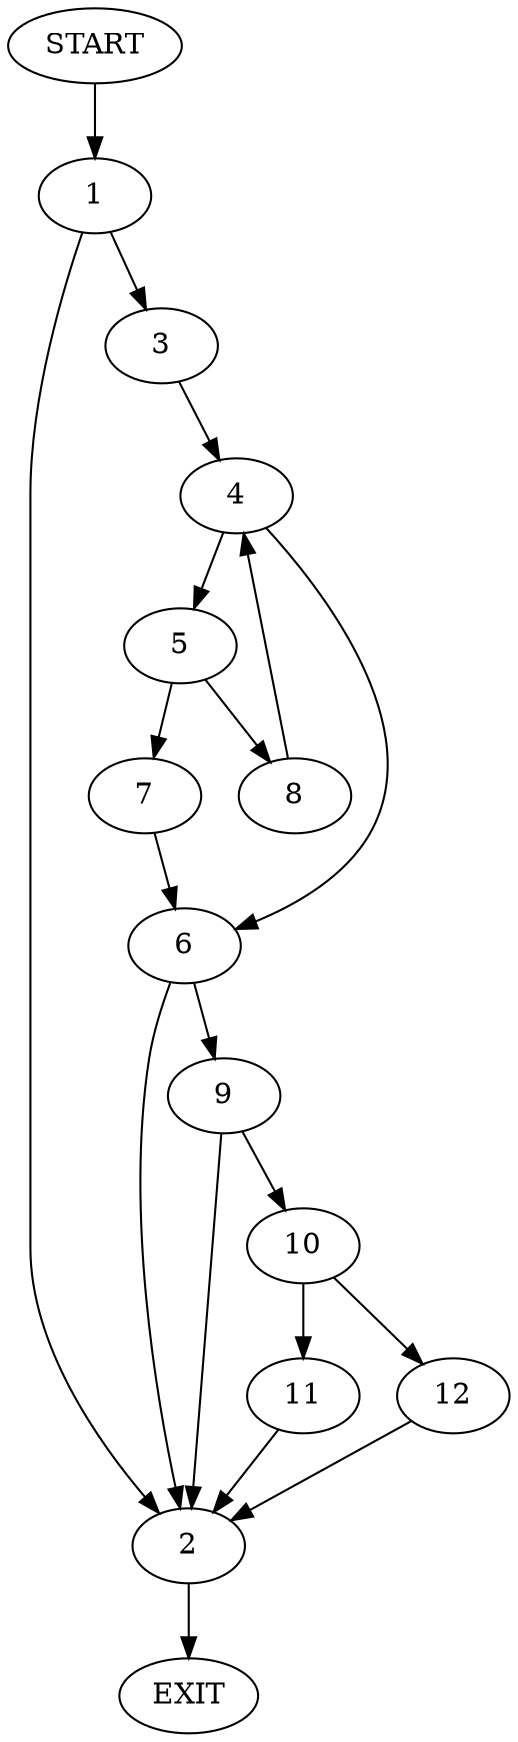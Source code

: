 digraph {
0 [label="START"]
13 [label="EXIT"]
0 -> 1
1 -> 2
1 -> 3
3 -> 4
2 -> 13
4 -> 5
4 -> 6
5 -> 7
5 -> 8
6 -> 9
6 -> 2
7 -> 6
8 -> 4
9 -> 10
9 -> 2
10 -> 11
10 -> 12
12 -> 2
11 -> 2
}
